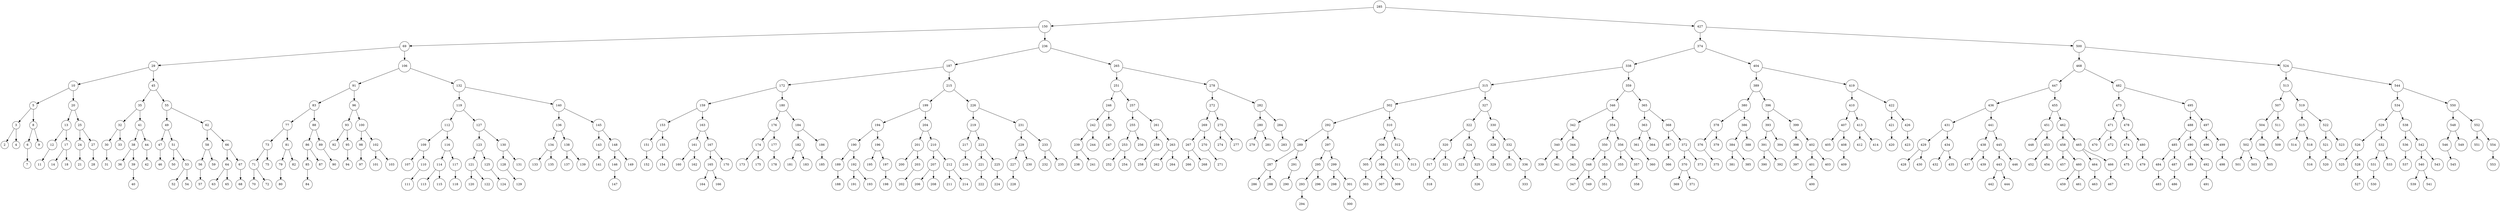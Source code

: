 digraph AVLTree {
  285 [label="285", shape=circle];
  285 -> 150;
  150 [label="150", shape=circle];
  150 -> 69;
  69 [label="69", shape=circle];
  69 -> 29;
  29 [label="29", shape=circle];
  29 -> 10;
  10 [label="10", shape=circle];
  10 -> 5;
  5 [label="5", shape=circle];
  5 -> 3;
  3 [label="3", shape=circle];
  3 -> 2;
  2 [label="2", shape=circle];
  3 -> 4;
  4 [label="4", shape=circle];
  5 -> 8;
  8 [label="8", shape=circle];
  8 -> 6;
  6 [label="6", shape=circle];
  6 -> 7;
  7 [label="7", shape=circle];
  8 -> 9;
  9 [label="9", shape=circle];
  10 -> 20;
  20 [label="20", shape=circle];
  20 -> 13;
  13 [label="13", shape=circle];
  13 -> 12;
  12 [label="12", shape=circle];
  12 -> 11;
  11 [label="11", shape=circle];
  13 -> 17;
  17 [label="17", shape=circle];
  17 -> 14;
  14 [label="14", shape=circle];
  17 -> 18;
  18 [label="18", shape=circle];
  20 -> 25;
  25 [label="25", shape=circle];
  25 -> 24;
  24 [label="24", shape=circle];
  24 -> 21;
  21 [label="21", shape=circle];
  25 -> 27;
  27 [label="27", shape=circle];
  27 -> 28;
  28 [label="28", shape=circle];
  29 -> 45;
  45 [label="45", shape=circle];
  45 -> 35;
  35 [label="35", shape=circle];
  35 -> 32;
  32 [label="32", shape=circle];
  32 -> 30;
  30 [label="30", shape=circle];
  30 -> 31;
  31 [label="31", shape=circle];
  32 -> 33;
  33 [label="33", shape=circle];
  35 -> 41;
  41 [label="41", shape=circle];
  41 -> 38;
  38 [label="38", shape=circle];
  38 -> 36;
  36 [label="36", shape=circle];
  38 -> 39;
  39 [label="39", shape=circle];
  39 -> 40;
  40 [label="40", shape=circle];
  41 -> 44;
  44 [label="44", shape=circle];
  44 -> 42;
  42 [label="42", shape=circle];
  45 -> 55;
  55 [label="55", shape=circle];
  55 -> 49;
  49 [label="49", shape=circle];
  49 -> 47;
  47 [label="47", shape=circle];
  47 -> 46;
  46 [label="46", shape=circle];
  49 -> 51;
  51 [label="51", shape=circle];
  51 -> 50;
  50 [label="50", shape=circle];
  51 -> 53;
  53 [label="53", shape=circle];
  53 -> 52;
  52 [label="52", shape=circle];
  53 -> 54;
  54 [label="54", shape=circle];
  55 -> 62;
  62 [label="62", shape=circle];
  62 -> 58;
  58 [label="58", shape=circle];
  58 -> 56;
  56 [label="56", shape=circle];
  56 -> 57;
  57 [label="57", shape=circle];
  58 -> 59;
  59 [label="59", shape=circle];
  62 -> 66;
  66 [label="66", shape=circle];
  66 -> 64;
  64 [label="64", shape=circle];
  64 -> 63;
  63 [label="63", shape=circle];
  64 -> 65;
  65 [label="65", shape=circle];
  66 -> 67;
  67 [label="67", shape=circle];
  67 -> 68;
  68 [label="68", shape=circle];
  69 -> 106;
  106 [label="106", shape=circle];
  106 -> 91;
  91 [label="91", shape=circle];
  91 -> 83;
  83 [label="83", shape=circle];
  83 -> 77;
  77 [label="77", shape=circle];
  77 -> 73;
  73 [label="73", shape=circle];
  73 -> 71;
  71 [label="71", shape=circle];
  71 -> 70;
  70 [label="70", shape=circle];
  71 -> 72;
  72 [label="72", shape=circle];
  73 -> 75;
  75 [label="75", shape=circle];
  77 -> 81;
  81 [label="81", shape=circle];
  81 -> 79;
  79 [label="79", shape=circle];
  79 -> 80;
  80 [label="80", shape=circle];
  81 -> 82;
  82 [label="82", shape=circle];
  83 -> 88;
  88 [label="88", shape=circle];
  88 -> 86;
  86 [label="86", shape=circle];
  86 -> 85;
  85 [label="85", shape=circle];
  85 -> 84;
  84 [label="84", shape=circle];
  86 -> 87;
  87 [label="87", shape=circle];
  88 -> 89;
  89 [label="89", shape=circle];
  89 -> 90;
  90 [label="90", shape=circle];
  91 -> 96;
  96 [label="96", shape=circle];
  96 -> 93;
  93 [label="93", shape=circle];
  93 -> 92;
  92 [label="92", shape=circle];
  93 -> 95;
  95 [label="95", shape=circle];
  95 -> 94;
  94 [label="94", shape=circle];
  96 -> 100;
  100 [label="100", shape=circle];
  100 -> 98;
  98 [label="98", shape=circle];
  98 -> 97;
  97 [label="97", shape=circle];
  100 -> 102;
  102 [label="102", shape=circle];
  102 -> 101;
  101 [label="101", shape=circle];
  102 -> 103;
  103 [label="103", shape=circle];
  106 -> 132;
  132 [label="132", shape=circle];
  132 -> 119;
  119 [label="119", shape=circle];
  119 -> 112;
  112 [label="112", shape=circle];
  112 -> 109;
  109 [label="109", shape=circle];
  109 -> 107;
  107 [label="107", shape=circle];
  109 -> 110;
  110 [label="110", shape=circle];
  110 -> 111;
  111 [label="111", shape=circle];
  112 -> 116;
  116 [label="116", shape=circle];
  116 -> 114;
  114 [label="114", shape=circle];
  114 -> 113;
  113 [label="113", shape=circle];
  114 -> 115;
  115 [label="115", shape=circle];
  116 -> 117;
  117 [label="117", shape=circle];
  117 -> 118;
  118 [label="118", shape=circle];
  119 -> 127;
  127 [label="127", shape=circle];
  127 -> 123;
  123 [label="123", shape=circle];
  123 -> 121;
  121 [label="121", shape=circle];
  121 -> 120;
  120 [label="120", shape=circle];
  121 -> 122;
  122 [label="122", shape=circle];
  123 -> 125;
  125 [label="125", shape=circle];
  125 -> 124;
  124 [label="124", shape=circle];
  127 -> 130;
  130 [label="130", shape=circle];
  130 -> 128;
  128 [label="128", shape=circle];
  128 -> 129;
  129 [label="129", shape=circle];
  130 -> 131;
  131 [label="131", shape=circle];
  132 -> 140;
  140 [label="140", shape=circle];
  140 -> 136;
  136 [label="136", shape=circle];
  136 -> 134;
  134 [label="134", shape=circle];
  134 -> 133;
  133 [label="133", shape=circle];
  134 -> 135;
  135 [label="135", shape=circle];
  136 -> 138;
  138 [label="138", shape=circle];
  138 -> 137;
  137 [label="137", shape=circle];
  138 -> 139;
  139 [label="139", shape=circle];
  140 -> 145;
  145 [label="145", shape=circle];
  145 -> 143;
  143 [label="143", shape=circle];
  143 -> 141;
  141 [label="141", shape=circle];
  145 -> 148;
  148 [label="148", shape=circle];
  148 -> 146;
  146 [label="146", shape=circle];
  146 -> 147;
  147 [label="147", shape=circle];
  148 -> 149;
  149 [label="149", shape=circle];
  150 -> 236;
  236 [label="236", shape=circle];
  236 -> 187;
  187 [label="187", shape=circle];
  187 -> 172;
  172 [label="172", shape=circle];
  172 -> 159;
  159 [label="159", shape=circle];
  159 -> 153;
  153 [label="153", shape=circle];
  153 -> 151;
  151 [label="151", shape=circle];
  151 -> 152;
  152 [label="152", shape=circle];
  153 -> 155;
  155 [label="155", shape=circle];
  155 -> 154;
  154 [label="154", shape=circle];
  159 -> 163;
  163 [label="163", shape=circle];
  163 -> 161;
  161 [label="161", shape=circle];
  161 -> 160;
  160 [label="160", shape=circle];
  161 -> 162;
  162 [label="162", shape=circle];
  163 -> 167;
  167 [label="167", shape=circle];
  167 -> 165;
  165 [label="165", shape=circle];
  165 -> 164;
  164 [label="164", shape=circle];
  165 -> 166;
  166 [label="166", shape=circle];
  167 -> 170;
  170 [label="170", shape=circle];
  172 -> 180;
  180 [label="180", shape=circle];
  180 -> 176;
  176 [label="176", shape=circle];
  176 -> 174;
  174 [label="174", shape=circle];
  174 -> 173;
  173 [label="173", shape=circle];
  174 -> 175;
  175 [label="175", shape=circle];
  176 -> 177;
  177 [label="177", shape=circle];
  177 -> 178;
  178 [label="178", shape=circle];
  180 -> 184;
  184 [label="184", shape=circle];
  184 -> 182;
  182 [label="182", shape=circle];
  182 -> 181;
  181 [label="181", shape=circle];
  182 -> 183;
  183 [label="183", shape=circle];
  184 -> 186;
  186 [label="186", shape=circle];
  186 -> 185;
  185 [label="185", shape=circle];
  187 -> 215;
  215 [label="215", shape=circle];
  215 -> 199;
  199 [label="199", shape=circle];
  199 -> 194;
  194 [label="194", shape=circle];
  194 -> 190;
  190 [label="190", shape=circle];
  190 -> 189;
  189 [label="189", shape=circle];
  189 -> 188;
  188 [label="188", shape=circle];
  190 -> 192;
  192 [label="192", shape=circle];
  192 -> 191;
  191 [label="191", shape=circle];
  192 -> 193;
  193 [label="193", shape=circle];
  194 -> 196;
  196 [label="196", shape=circle];
  196 -> 195;
  195 [label="195", shape=circle];
  196 -> 197;
  197 [label="197", shape=circle];
  197 -> 198;
  198 [label="198", shape=circle];
  199 -> 204;
  204 [label="204", shape=circle];
  204 -> 201;
  201 [label="201", shape=circle];
  201 -> 200;
  200 [label="200", shape=circle];
  201 -> 203;
  203 [label="203", shape=circle];
  203 -> 202;
  202 [label="202", shape=circle];
  204 -> 210;
  210 [label="210", shape=circle];
  210 -> 207;
  207 [label="207", shape=circle];
  207 -> 206;
  206 [label="206", shape=circle];
  207 -> 208;
  208 [label="208", shape=circle];
  210 -> 212;
  212 [label="212", shape=circle];
  212 -> 211;
  211 [label="211", shape=circle];
  212 -> 214;
  214 [label="214", shape=circle];
  215 -> 226;
  226 [label="226", shape=circle];
  226 -> 219;
  219 [label="219", shape=circle];
  219 -> 217;
  217 [label="217", shape=circle];
  217 -> 216;
  216 [label="216", shape=circle];
  219 -> 223;
  223 [label="223", shape=circle];
  223 -> 221;
  221 [label="221", shape=circle];
  221 -> 222;
  222 [label="222", shape=circle];
  223 -> 225;
  225 [label="225", shape=circle];
  225 -> 224;
  224 [label="224", shape=circle];
  226 -> 231;
  231 [label="231", shape=circle];
  231 -> 229;
  229 [label="229", shape=circle];
  229 -> 227;
  227 [label="227", shape=circle];
  227 -> 228;
  228 [label="228", shape=circle];
  229 -> 230;
  230 [label="230", shape=circle];
  231 -> 233;
  233 [label="233", shape=circle];
  233 -> 232;
  232 [label="232", shape=circle];
  233 -> 235;
  235 [label="235", shape=circle];
  236 -> 265;
  265 [label="265", shape=circle];
  265 -> 251;
  251 [label="251", shape=circle];
  251 -> 246;
  246 [label="246", shape=circle];
  246 -> 242;
  242 [label="242", shape=circle];
  242 -> 239;
  239 [label="239", shape=circle];
  239 -> 238;
  238 [label="238", shape=circle];
  239 -> 241;
  241 [label="241", shape=circle];
  242 -> 244;
  244 [label="244", shape=circle];
  246 -> 250;
  250 [label="250", shape=circle];
  250 -> 247;
  247 [label="247", shape=circle];
  251 -> 257;
  257 [label="257", shape=circle];
  257 -> 255;
  255 [label="255", shape=circle];
  255 -> 253;
  253 [label="253", shape=circle];
  253 -> 252;
  252 [label="252", shape=circle];
  253 -> 254;
  254 [label="254", shape=circle];
  255 -> 256;
  256 [label="256", shape=circle];
  257 -> 261;
  261 [label="261", shape=circle];
  261 -> 259;
  259 [label="259", shape=circle];
  259 -> 258;
  258 [label="258", shape=circle];
  261 -> 263;
  263 [label="263", shape=circle];
  263 -> 262;
  262 [label="262", shape=circle];
  263 -> 264;
  264 [label="264", shape=circle];
  265 -> 278;
  278 [label="278", shape=circle];
  278 -> 272;
  272 [label="272", shape=circle];
  272 -> 269;
  269 [label="269", shape=circle];
  269 -> 267;
  267 [label="267", shape=circle];
  267 -> 266;
  266 [label="266", shape=circle];
  267 -> 268;
  268 [label="268", shape=circle];
  269 -> 270;
  270 [label="270", shape=circle];
  270 -> 271;
  271 [label="271", shape=circle];
  272 -> 275;
  275 [label="275", shape=circle];
  275 -> 274;
  274 [label="274", shape=circle];
  275 -> 277;
  277 [label="277", shape=circle];
  278 -> 282;
  282 [label="282", shape=circle];
  282 -> 280;
  280 [label="280", shape=circle];
  280 -> 279;
  279 [label="279", shape=circle];
  280 -> 281;
  281 [label="281", shape=circle];
  282 -> 284;
  284 [label="284", shape=circle];
  284 -> 283;
  283 [label="283", shape=circle];
  285 -> 427;
  427 [label="427", shape=circle];
  427 -> 374;
  374 [label="374", shape=circle];
  374 -> 338;
  338 [label="338", shape=circle];
  338 -> 315;
  315 [label="315", shape=circle];
  315 -> 302;
  302 [label="302", shape=circle];
  302 -> 292;
  292 [label="292", shape=circle];
  292 -> 289;
  289 [label="289", shape=circle];
  289 -> 287;
  287 [label="287", shape=circle];
  287 -> 286;
  286 [label="286", shape=circle];
  287 -> 288;
  288 [label="288", shape=circle];
  289 -> 291;
  291 [label="291", shape=circle];
  291 -> 290;
  290 [label="290", shape=circle];
  292 -> 297;
  297 [label="297", shape=circle];
  297 -> 295;
  295 [label="295", shape=circle];
  295 -> 293;
  293 [label="293", shape=circle];
  293 -> 294;
  294 [label="294", shape=circle];
  295 -> 296;
  296 [label="296", shape=circle];
  297 -> 299;
  299 [label="299", shape=circle];
  299 -> 298;
  298 [label="298", shape=circle];
  299 -> 301;
  301 [label="301", shape=circle];
  301 -> 300;
  300 [label="300", shape=circle];
  302 -> 310;
  310 [label="310", shape=circle];
  310 -> 306;
  306 [label="306", shape=circle];
  306 -> 305;
  305 [label="305", shape=circle];
  305 -> 303;
  303 [label="303", shape=circle];
  306 -> 308;
  308 [label="308", shape=circle];
  308 -> 307;
  307 [label="307", shape=circle];
  308 -> 309;
  309 [label="309", shape=circle];
  310 -> 312;
  312 [label="312", shape=circle];
  312 -> 311;
  311 [label="311", shape=circle];
  312 -> 313;
  313 [label="313", shape=circle];
  315 -> 327;
  327 [label="327", shape=circle];
  327 -> 322;
  322 [label="322", shape=circle];
  322 -> 320;
  320 [label="320", shape=circle];
  320 -> 317;
  317 [label="317", shape=circle];
  317 -> 318;
  318 [label="318", shape=circle];
  320 -> 321;
  321 [label="321", shape=circle];
  322 -> 324;
  324 [label="324", shape=circle];
  324 -> 323;
  323 [label="323", shape=circle];
  324 -> 325;
  325 [label="325", shape=circle];
  325 -> 326;
  326 [label="326", shape=circle];
  327 -> 330;
  330 [label="330", shape=circle];
  330 -> 328;
  328 [label="328", shape=circle];
  328 -> 329;
  329 [label="329", shape=circle];
  330 -> 332;
  332 [label="332", shape=circle];
  332 -> 331;
  331 [label="331", shape=circle];
  332 -> 336;
  336 [label="336", shape=circle];
  336 -> 333;
  333 [label="333", shape=circle];
  338 -> 359;
  359 [label="359", shape=circle];
  359 -> 346;
  346 [label="346", shape=circle];
  346 -> 342;
  342 [label="342", shape=circle];
  342 -> 340;
  340 [label="340", shape=circle];
  340 -> 339;
  339 [label="339", shape=circle];
  340 -> 341;
  341 [label="341", shape=circle];
  342 -> 344;
  344 [label="344", shape=circle];
  344 -> 343;
  343 [label="343", shape=circle];
  346 -> 354;
  354 [label="354", shape=circle];
  354 -> 350;
  350 [label="350", shape=circle];
  350 -> 348;
  348 [label="348", shape=circle];
  348 -> 347;
  347 [label="347", shape=circle];
  348 -> 349;
  349 [label="349", shape=circle];
  350 -> 353;
  353 [label="353", shape=circle];
  353 -> 351;
  351 [label="351", shape=circle];
  354 -> 356;
  356 [label="356", shape=circle];
  356 -> 355;
  355 [label="355", shape=circle];
  356 -> 357;
  357 [label="357", shape=circle];
  357 -> 358;
  358 [label="358", shape=circle];
  359 -> 365;
  365 [label="365", shape=circle];
  365 -> 363;
  363 [label="363", shape=circle];
  363 -> 361;
  361 [label="361", shape=circle];
  361 -> 360;
  360 [label="360", shape=circle];
  363 -> 364;
  364 [label="364", shape=circle];
  365 -> 368;
  368 [label="368", shape=circle];
  368 -> 367;
  367 [label="367", shape=circle];
  367 -> 366;
  366 [label="366", shape=circle];
  368 -> 372;
  372 [label="372", shape=circle];
  372 -> 370;
  370 [label="370", shape=circle];
  370 -> 369;
  369 [label="369", shape=circle];
  370 -> 371;
  371 [label="371", shape=circle];
  372 -> 373;
  373 [label="373", shape=circle];
  374 -> 404;
  404 [label="404", shape=circle];
  404 -> 389;
  389 [label="389", shape=circle];
  389 -> 380;
  380 [label="380", shape=circle];
  380 -> 378;
  378 [label="378", shape=circle];
  378 -> 376;
  376 [label="376", shape=circle];
  376 -> 375;
  375 [label="375", shape=circle];
  378 -> 379;
  379 [label="379", shape=circle];
  380 -> 386;
  386 [label="386", shape=circle];
  386 -> 384;
  384 [label="384", shape=circle];
  384 -> 381;
  381 [label="381", shape=circle];
  384 -> 385;
  385 [label="385", shape=circle];
  386 -> 388;
  388 [label="388", shape=circle];
  389 -> 396;
  396 [label="396", shape=circle];
  396 -> 393;
  393 [label="393", shape=circle];
  393 -> 391;
  391 [label="391", shape=circle];
  391 -> 390;
  390 [label="390", shape=circle];
  391 -> 392;
  392 [label="392", shape=circle];
  393 -> 394;
  394 [label="394", shape=circle];
  396 -> 399;
  399 [label="399", shape=circle];
  399 -> 398;
  398 [label="398", shape=circle];
  398 -> 397;
  397 [label="397", shape=circle];
  399 -> 402;
  402 [label="402", shape=circle];
  402 -> 401;
  401 [label="401", shape=circle];
  401 -> 400;
  400 [label="400", shape=circle];
  402 -> 403;
  403 [label="403", shape=circle];
  404 -> 419;
  419 [label="419", shape=circle];
  419 -> 410;
  410 [label="410", shape=circle];
  410 -> 407;
  407 [label="407", shape=circle];
  407 -> 405;
  405 [label="405", shape=circle];
  407 -> 408;
  408 [label="408", shape=circle];
  408 -> 409;
  409 [label="409", shape=circle];
  410 -> 413;
  413 [label="413", shape=circle];
  413 -> 412;
  412 [label="412", shape=circle];
  413 -> 414;
  414 [label="414", shape=circle];
  419 -> 422;
  422 [label="422", shape=circle];
  422 -> 421;
  421 [label="421", shape=circle];
  421 -> 420;
  420 [label="420", shape=circle];
  422 -> 426;
  426 [label="426", shape=circle];
  426 -> 423;
  423 [label="423", shape=circle];
  427 -> 500;
  500 [label="500", shape=circle];
  500 -> 468;
  468 [label="468", shape=circle];
  468 -> 447;
  447 [label="447", shape=circle];
  447 -> 436;
  436 [label="436", shape=circle];
  436 -> 431;
  431 [label="431", shape=circle];
  431 -> 429;
  429 [label="429", shape=circle];
  429 -> 428;
  428 [label="428", shape=circle];
  429 -> 430;
  430 [label="430", shape=circle];
  431 -> 434;
  434 [label="434", shape=circle];
  434 -> 432;
  432 [label="432", shape=circle];
  434 -> 435;
  435 [label="435", shape=circle];
  436 -> 441;
  441 [label="441", shape=circle];
  441 -> 438;
  438 [label="438", shape=circle];
  438 -> 437;
  437 [label="437", shape=circle];
  438 -> 439;
  439 [label="439", shape=circle];
  441 -> 445;
  445 [label="445", shape=circle];
  445 -> 443;
  443 [label="443", shape=circle];
  443 -> 442;
  442 [label="442", shape=circle];
  443 -> 444;
  444 [label="444", shape=circle];
  445 -> 446;
  446 [label="446", shape=circle];
  447 -> 455;
  455 [label="455", shape=circle];
  455 -> 451;
  451 [label="451", shape=circle];
  451 -> 448;
  448 [label="448", shape=circle];
  451 -> 453;
  453 [label="453", shape=circle];
  453 -> 452;
  452 [label="452", shape=circle];
  453 -> 454;
  454 [label="454", shape=circle];
  455 -> 462;
  462 [label="462", shape=circle];
  462 -> 458;
  458 [label="458", shape=circle];
  458 -> 457;
  457 [label="457", shape=circle];
  458 -> 460;
  460 [label="460", shape=circle];
  460 -> 459;
  459 [label="459", shape=circle];
  460 -> 461;
  461 [label="461", shape=circle];
  462 -> 465;
  465 [label="465", shape=circle];
  465 -> 464;
  464 [label="464", shape=circle];
  464 -> 463;
  463 [label="463", shape=circle];
  465 -> 466;
  466 [label="466", shape=circle];
  466 -> 467;
  467 [label="467", shape=circle];
  468 -> 482;
  482 [label="482", shape=circle];
  482 -> 473;
  473 [label="473", shape=circle];
  473 -> 471;
  471 [label="471", shape=circle];
  471 -> 470;
  470 [label="470", shape=circle];
  471 -> 472;
  472 [label="472", shape=circle];
  473 -> 478;
  478 [label="478", shape=circle];
  478 -> 474;
  474 [label="474", shape=circle];
  474 -> 475;
  475 [label="475", shape=circle];
  478 -> 480;
  480 [label="480", shape=circle];
  480 -> 479;
  479 [label="479", shape=circle];
  482 -> 495;
  495 [label="495", shape=circle];
  495 -> 488;
  488 [label="488", shape=circle];
  488 -> 485;
  485 [label="485", shape=circle];
  485 -> 484;
  484 [label="484", shape=circle];
  484 -> 483;
  483 [label="483", shape=circle];
  485 -> 487;
  487 [label="487", shape=circle];
  487 -> 486;
  486 [label="486", shape=circle];
  488 -> 490;
  490 [label="490", shape=circle];
  490 -> 489;
  489 [label="489", shape=circle];
  490 -> 492;
  492 [label="492", shape=circle];
  492 -> 491;
  491 [label="491", shape=circle];
  495 -> 497;
  497 [label="497", shape=circle];
  497 -> 496;
  496 [label="496", shape=circle];
  497 -> 499;
  499 [label="499", shape=circle];
  499 -> 498;
  498 [label="498", shape=circle];
  500 -> 524;
  524 [label="524", shape=circle];
  524 -> 513;
  513 [label="513", shape=circle];
  513 -> 507;
  507 [label="507", shape=circle];
  507 -> 504;
  504 [label="504", shape=circle];
  504 -> 502;
  502 [label="502", shape=circle];
  502 -> 501;
  501 [label="501", shape=circle];
  502 -> 503;
  503 [label="503", shape=circle];
  504 -> 506;
  506 [label="506", shape=circle];
  506 -> 505;
  505 [label="505", shape=circle];
  507 -> 511;
  511 [label="511", shape=circle];
  511 -> 509;
  509 [label="509", shape=circle];
  513 -> 519;
  519 [label="519", shape=circle];
  519 -> 515;
  515 [label="515", shape=circle];
  515 -> 514;
  514 [label="514", shape=circle];
  515 -> 518;
  518 [label="518", shape=circle];
  518 -> 516;
  516 [label="516", shape=circle];
  519 -> 522;
  522 [label="522", shape=circle];
  522 -> 521;
  521 [label="521", shape=circle];
  521 -> 520;
  520 [label="520", shape=circle];
  522 -> 523;
  523 [label="523", shape=circle];
  524 -> 544;
  544 [label="544", shape=circle];
  544 -> 534;
  534 [label="534", shape=circle];
  534 -> 529;
  529 [label="529", shape=circle];
  529 -> 526;
  526 [label="526", shape=circle];
  526 -> 525;
  525 [label="525", shape=circle];
  526 -> 528;
  528 [label="528", shape=circle];
  528 -> 527;
  527 [label="527", shape=circle];
  529 -> 532;
  532 [label="532", shape=circle];
  532 -> 531;
  531 [label="531", shape=circle];
  531 -> 530;
  530 [label="530", shape=circle];
  532 -> 533;
  533 [label="533", shape=circle];
  534 -> 538;
  538 [label="538", shape=circle];
  538 -> 536;
  536 [label="536", shape=circle];
  536 -> 537;
  537 [label="537", shape=circle];
  538 -> 542;
  542 [label="542", shape=circle];
  542 -> 540;
  540 [label="540", shape=circle];
  540 -> 539;
  539 [label="539", shape=circle];
  540 -> 541;
  541 [label="541", shape=circle];
  542 -> 543;
  543 [label="543", shape=circle];
  544 -> 550;
  550 [label="550", shape=circle];
  550 -> 548;
  548 [label="548", shape=circle];
  548 -> 546;
  546 [label="546", shape=circle];
  546 -> 545;
  545 [label="545", shape=circle];
  548 -> 549;
  549 [label="549", shape=circle];
  550 -> 552;
  552 [label="552", shape=circle];
  552 -> 551;
  551 [label="551", shape=circle];
  552 -> 554;
  554 [label="554", shape=circle];
  554 -> 553;
  553 [label="553", shape=circle];
}
